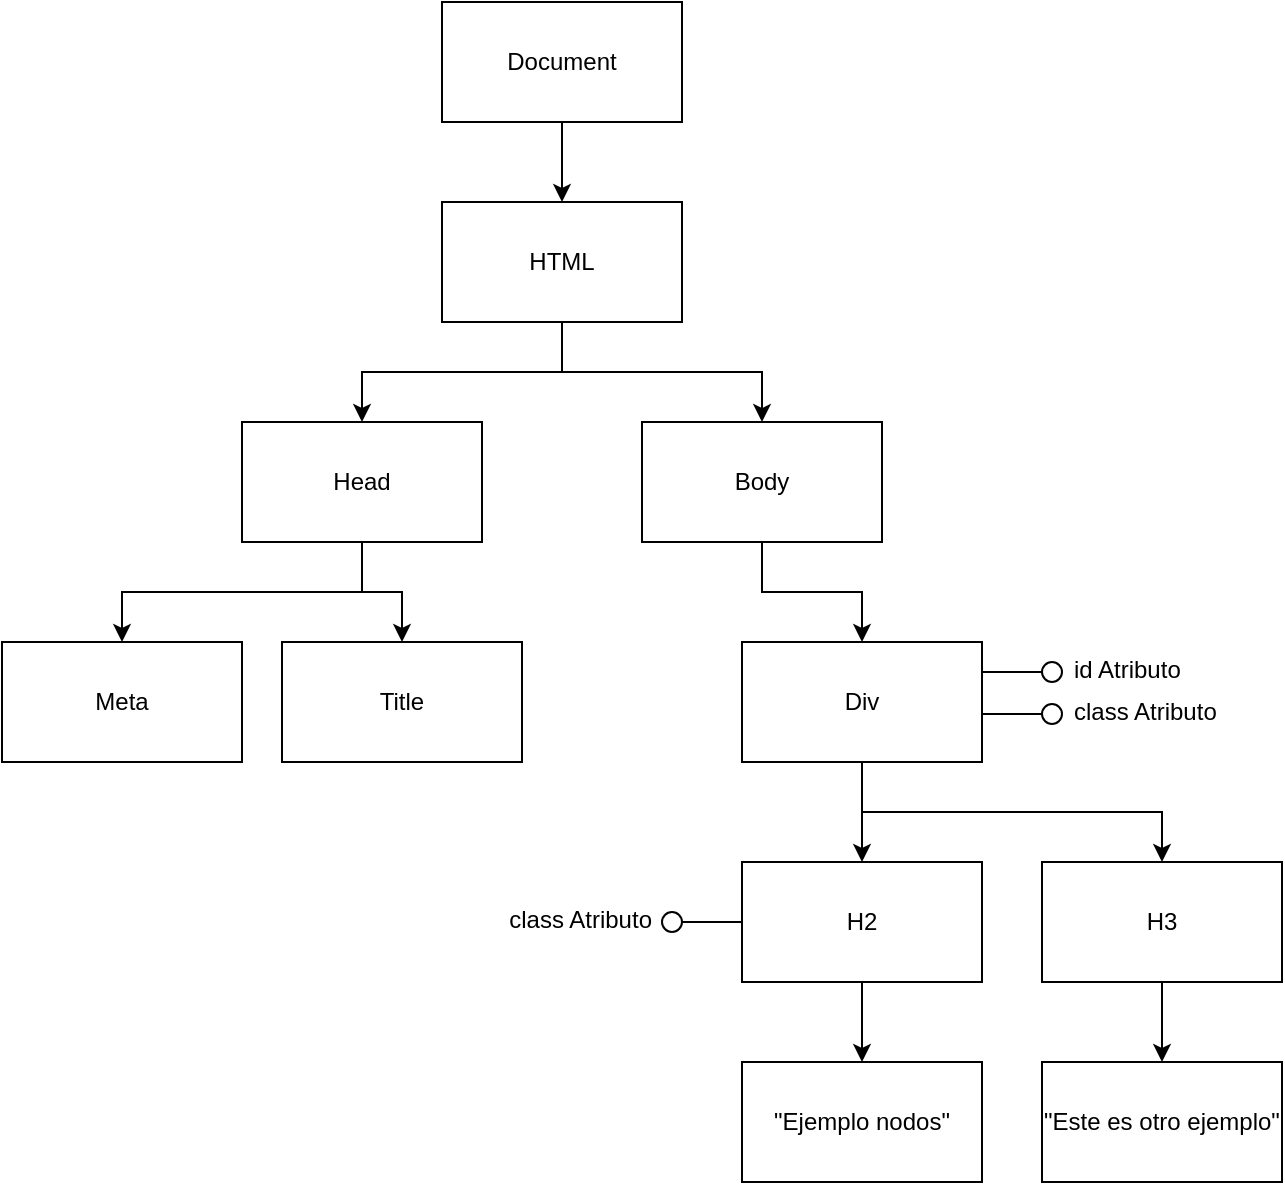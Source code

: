 <mxfile version="20.7.4" type="device"><diagram id="Vv7DO3MDx0JE02-xz70A" name="Página-1"><mxGraphModel dx="1614" dy="1255" grid="1" gridSize="10" guides="1" tooltips="1" connect="1" arrows="1" fold="1" page="1" pageScale="1" pageWidth="827" pageHeight="1169" math="0" shadow="0"><root><mxCell id="0"/><mxCell id="1" parent="0"/><mxCell id="yKlH9C7C1k5K7sDNZvDs-2" style="edgeStyle=orthogonalEdgeStyle;rounded=0;orthogonalLoop=1;jettySize=auto;html=1;entryX=0.5;entryY=0;entryDx=0;entryDy=0;" edge="1" parent="1" source="yKlH9C7C1k5K7sDNZvDs-1" target="yKlH9C7C1k5K7sDNZvDs-3"><mxGeometry relative="1" as="geometry"><mxPoint x="240" y="280" as="targetPoint"/></mxGeometry></mxCell><mxCell id="yKlH9C7C1k5K7sDNZvDs-1" value="Document" style="rounded=0;whiteSpace=wrap;html=1;" vertex="1" parent="1"><mxGeometry x="180" y="160" width="120" height="60" as="geometry"/></mxCell><mxCell id="yKlH9C7C1k5K7sDNZvDs-8" style="edgeStyle=orthogonalEdgeStyle;rounded=0;orthogonalLoop=1;jettySize=auto;html=1;" edge="1" parent="1" source="yKlH9C7C1k5K7sDNZvDs-3" target="yKlH9C7C1k5K7sDNZvDs-5"><mxGeometry relative="1" as="geometry"/></mxCell><mxCell id="yKlH9C7C1k5K7sDNZvDs-9" style="edgeStyle=orthogonalEdgeStyle;rounded=0;orthogonalLoop=1;jettySize=auto;html=1;entryX=0.5;entryY=0;entryDx=0;entryDy=0;" edge="1" parent="1" source="yKlH9C7C1k5K7sDNZvDs-3" target="yKlH9C7C1k5K7sDNZvDs-6"><mxGeometry relative="1" as="geometry"/></mxCell><mxCell id="yKlH9C7C1k5K7sDNZvDs-3" value="&lt;div&gt;HTML&lt;/div&gt;" style="rounded=0;whiteSpace=wrap;html=1;" vertex="1" parent="1"><mxGeometry x="180" y="260" width="120" height="60" as="geometry"/></mxCell><mxCell id="yKlH9C7C1k5K7sDNZvDs-13" style="edgeStyle=orthogonalEdgeStyle;rounded=0;orthogonalLoop=1;jettySize=auto;html=1;entryX=0.5;entryY=0;entryDx=0;entryDy=0;" edge="1" parent="1" source="yKlH9C7C1k5K7sDNZvDs-5" target="yKlH9C7C1k5K7sDNZvDs-10"><mxGeometry relative="1" as="geometry"/></mxCell><mxCell id="yKlH9C7C1k5K7sDNZvDs-14" style="edgeStyle=orthogonalEdgeStyle;rounded=0;orthogonalLoop=1;jettySize=auto;html=1;entryX=0.5;entryY=0;entryDx=0;entryDy=0;" edge="1" parent="1" source="yKlH9C7C1k5K7sDNZvDs-5" target="yKlH9C7C1k5K7sDNZvDs-11"><mxGeometry relative="1" as="geometry"/></mxCell><mxCell id="yKlH9C7C1k5K7sDNZvDs-5" value="Head" style="rounded=0;whiteSpace=wrap;html=1;" vertex="1" parent="1"><mxGeometry x="80" y="370" width="120" height="60" as="geometry"/></mxCell><mxCell id="yKlH9C7C1k5K7sDNZvDs-15" style="edgeStyle=orthogonalEdgeStyle;rounded=0;orthogonalLoop=1;jettySize=auto;html=1;" edge="1" parent="1" source="yKlH9C7C1k5K7sDNZvDs-6" target="yKlH9C7C1k5K7sDNZvDs-12"><mxGeometry relative="1" as="geometry"/></mxCell><mxCell id="yKlH9C7C1k5K7sDNZvDs-6" value="Body" style="rounded=0;whiteSpace=wrap;html=1;" vertex="1" parent="1"><mxGeometry x="280" y="370" width="120" height="60" as="geometry"/></mxCell><mxCell id="yKlH9C7C1k5K7sDNZvDs-10" value="Meta" style="rounded=0;whiteSpace=wrap;html=1;" vertex="1" parent="1"><mxGeometry x="-40" y="480" width="120" height="60" as="geometry"/></mxCell><mxCell id="yKlH9C7C1k5K7sDNZvDs-11" value="Title" style="rounded=0;whiteSpace=wrap;html=1;" vertex="1" parent="1"><mxGeometry x="100" y="480" width="120" height="60" as="geometry"/></mxCell><mxCell id="yKlH9C7C1k5K7sDNZvDs-19" style="edgeStyle=orthogonalEdgeStyle;rounded=0;orthogonalLoop=1;jettySize=auto;html=1;exitX=0.5;exitY=1;exitDx=0;exitDy=0;" edge="1" parent="1" source="yKlH9C7C1k5K7sDNZvDs-12" target="yKlH9C7C1k5K7sDNZvDs-16"><mxGeometry relative="1" as="geometry"/></mxCell><mxCell id="yKlH9C7C1k5K7sDNZvDs-20" style="edgeStyle=orthogonalEdgeStyle;rounded=0;orthogonalLoop=1;jettySize=auto;html=1;" edge="1" parent="1" source="yKlH9C7C1k5K7sDNZvDs-12" target="yKlH9C7C1k5K7sDNZvDs-17"><mxGeometry relative="1" as="geometry"/></mxCell><mxCell id="yKlH9C7C1k5K7sDNZvDs-12" value="Div" style="rounded=0;whiteSpace=wrap;html=1;" vertex="1" parent="1"><mxGeometry x="330" y="480" width="120" height="60" as="geometry"/></mxCell><mxCell id="yKlH9C7C1k5K7sDNZvDs-26" style="edgeStyle=orthogonalEdgeStyle;rounded=0;orthogonalLoop=1;jettySize=auto;html=1;entryX=0.5;entryY=0;entryDx=0;entryDy=0;" edge="1" parent="1" source="yKlH9C7C1k5K7sDNZvDs-16" target="yKlH9C7C1k5K7sDNZvDs-23"><mxGeometry relative="1" as="geometry"/></mxCell><mxCell id="yKlH9C7C1k5K7sDNZvDs-16" value="H3" style="rounded=0;whiteSpace=wrap;html=1;" vertex="1" parent="1"><mxGeometry x="480" y="590" width="120" height="60" as="geometry"/></mxCell><mxCell id="yKlH9C7C1k5K7sDNZvDs-25" style="edgeStyle=orthogonalEdgeStyle;rounded=0;orthogonalLoop=1;jettySize=auto;html=1;entryX=0.5;entryY=0;entryDx=0;entryDy=0;" edge="1" parent="1" source="yKlH9C7C1k5K7sDNZvDs-17" target="yKlH9C7C1k5K7sDNZvDs-22"><mxGeometry relative="1" as="geometry"/></mxCell><mxCell id="yKlH9C7C1k5K7sDNZvDs-17" value="H2" style="rounded=0;whiteSpace=wrap;html=1;" vertex="1" parent="1"><mxGeometry x="330" y="590" width="120" height="60" as="geometry"/></mxCell><mxCell id="yKlH9C7C1k5K7sDNZvDs-22" value="&quot;Ejemplo nodos&quot;" style="rounded=0;whiteSpace=wrap;html=1;" vertex="1" parent="1"><mxGeometry x="330" y="690" width="120" height="60" as="geometry"/></mxCell><mxCell id="yKlH9C7C1k5K7sDNZvDs-23" value="&quot;Este es otro ejemplo&quot;" style="rounded=0;whiteSpace=wrap;html=1;" vertex="1" parent="1"><mxGeometry x="480" y="690" width="120" height="60" as="geometry"/></mxCell><mxCell id="yKlH9C7C1k5K7sDNZvDs-27" value="&amp;nbsp;&amp;nbsp;&amp;nbsp;&amp;nbsp; " style="ellipse;whiteSpace=wrap;html=1;aspect=fixed;" vertex="1" parent="1"><mxGeometry x="480" y="490" width="10" height="10" as="geometry"/></mxCell><mxCell id="yKlH9C7C1k5K7sDNZvDs-28" value="" style="endArrow=none;html=1;rounded=0;exitX=0;exitY=0.5;exitDx=0;exitDy=0;entryX=1;entryY=0.25;entryDx=0;entryDy=0;" edge="1" parent="1" source="yKlH9C7C1k5K7sDNZvDs-27" target="yKlH9C7C1k5K7sDNZvDs-12"><mxGeometry width="50" height="50" relative="1" as="geometry"><mxPoint x="350" y="550" as="sourcePoint"/><mxPoint x="400" y="500" as="targetPoint"/></mxGeometry></mxCell><mxCell id="yKlH9C7C1k5K7sDNZvDs-29" value="id Atributo" style="text;html=1;strokeColor=none;fillColor=none;align=left;verticalAlign=middle;whiteSpace=wrap;rounded=0;" vertex="1" parent="1"><mxGeometry x="494" y="479" width="68" height="30" as="geometry"/></mxCell><mxCell id="yKlH9C7C1k5K7sDNZvDs-34" value="&amp;nbsp;&amp;nbsp;&amp;nbsp;&amp;nbsp; " style="ellipse;whiteSpace=wrap;html=1;aspect=fixed;" vertex="1" parent="1"><mxGeometry x="480" y="511" width="10" height="10" as="geometry"/></mxCell><mxCell id="yKlH9C7C1k5K7sDNZvDs-35" value="" style="endArrow=none;html=1;rounded=0;exitX=0;exitY=0.5;exitDx=0;exitDy=0;entryX=1;entryY=0.25;entryDx=0;entryDy=0;" edge="1" source="yKlH9C7C1k5K7sDNZvDs-34" parent="1"><mxGeometry width="50" height="50" relative="1" as="geometry"><mxPoint x="350" y="571" as="sourcePoint"/><mxPoint x="450" y="516" as="targetPoint"/></mxGeometry></mxCell><mxCell id="yKlH9C7C1k5K7sDNZvDs-36" value="class Atributo" style="text;html=1;strokeColor=none;fillColor=none;align=left;verticalAlign=middle;whiteSpace=wrap;rounded=0;" vertex="1" parent="1"><mxGeometry x="494" y="500" width="86" height="30" as="geometry"/></mxCell><mxCell id="yKlH9C7C1k5K7sDNZvDs-37" value="&amp;nbsp;&amp;nbsp;&amp;nbsp;&amp;nbsp; " style="ellipse;whiteSpace=wrap;html=1;aspect=fixed;" vertex="1" parent="1"><mxGeometry x="290" y="615" width="10" height="10" as="geometry"/></mxCell><mxCell id="yKlH9C7C1k5K7sDNZvDs-38" value="" style="endArrow=none;html=1;rounded=0;entryX=0;entryY=0.5;entryDx=0;entryDy=0;exitX=1;exitY=0.5;exitDx=0;exitDy=0;" edge="1" source="yKlH9C7C1k5K7sDNZvDs-37" parent="1" target="yKlH9C7C1k5K7sDNZvDs-17"><mxGeometry width="50" height="50" relative="1" as="geometry"><mxPoint x="300" y="616" as="sourcePoint"/><mxPoint x="330" y="616" as="targetPoint"/></mxGeometry></mxCell><mxCell id="yKlH9C7C1k5K7sDNZvDs-40" value="class Atributo" style="text;html=1;strokeColor=none;fillColor=none;align=right;verticalAlign=middle;whiteSpace=wrap;rounded=0;" vertex="1" parent="1"><mxGeometry x="201" y="604" width="86" height="30" as="geometry"/></mxCell></root></mxGraphModel></diagram></mxfile>